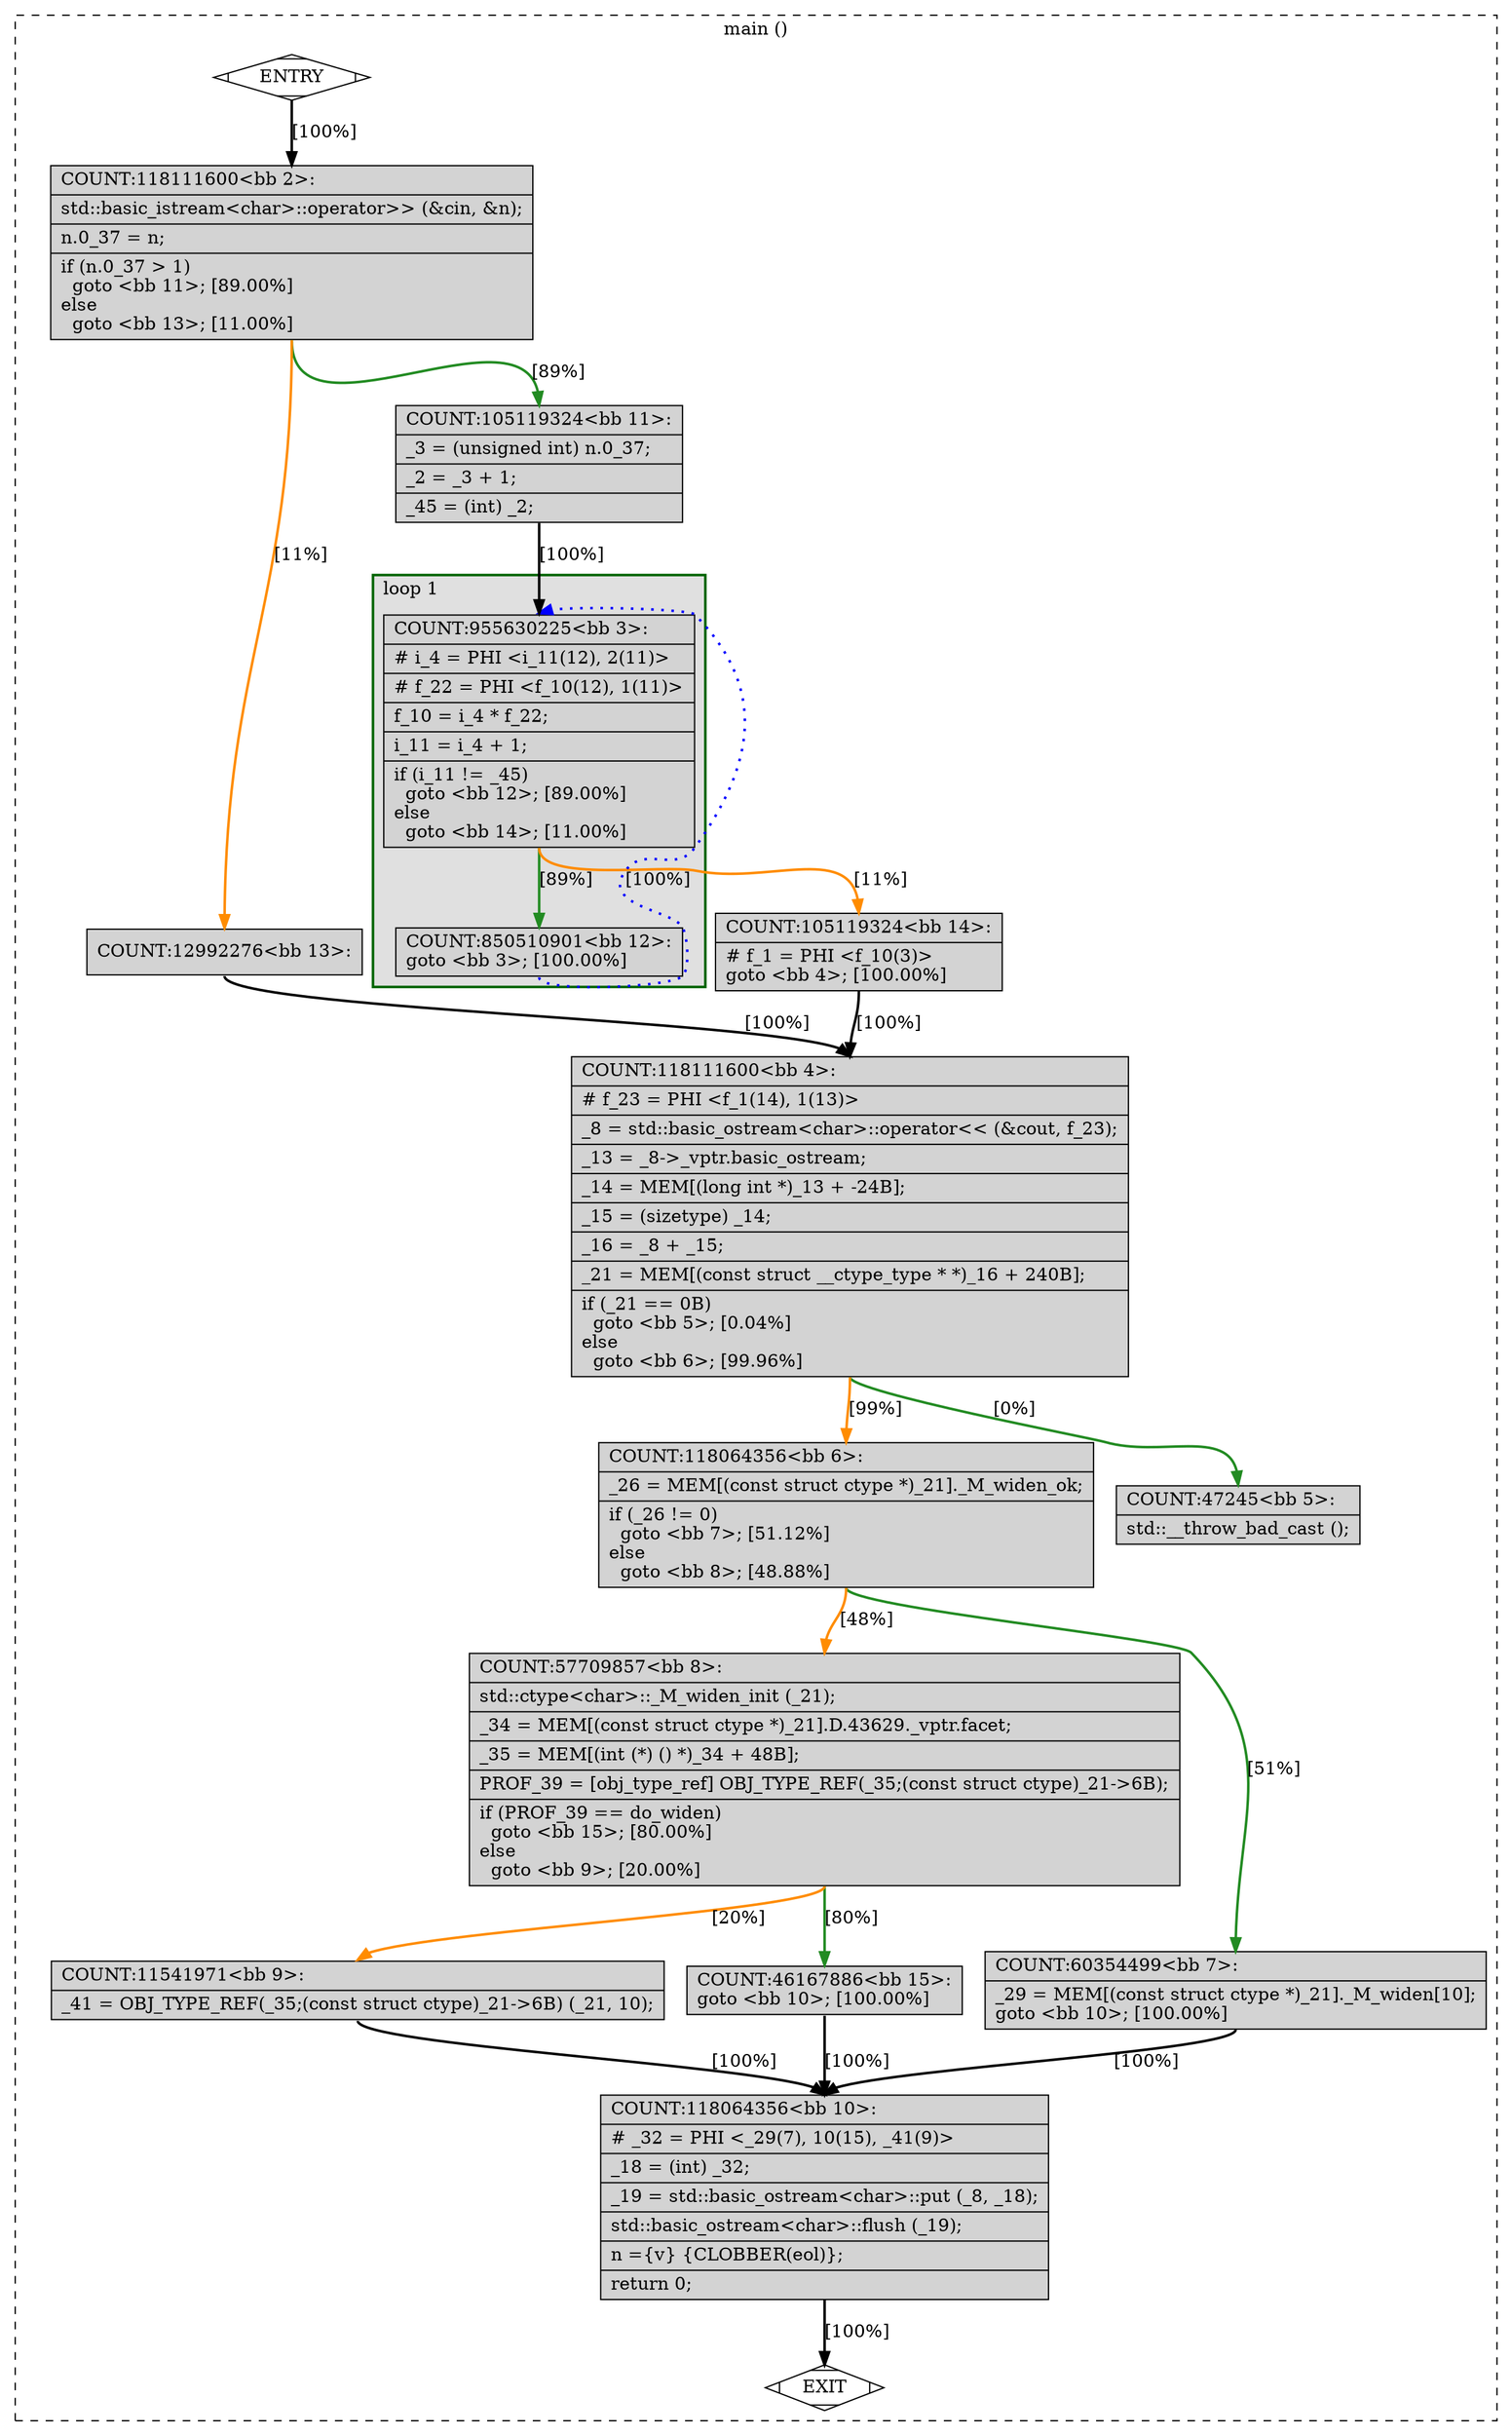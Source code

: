digraph "lab1.cpp.181t.lim4" {
overlap=false;
subgraph "cluster_main" {
	style="dashed";
	color="black";
	label="main ()";
	subgraph cluster_2057_1 {
	style="filled";
	color="darkgreen";
	fillcolor="grey88";
	label="loop 1";
	labeljust=l;
	penwidth=2;
	fn_2057_basic_block_3 [shape=record,style=filled,fillcolor=lightgrey,label="{COUNT:955630225\<bb\ 3\>:\l\
|#\ i_4\ =\ PHI\ \<i_11(12),\ 2(11)\>\l\
|#\ f_22\ =\ PHI\ \<f_10(12),\ 1(11)\>\l\
|f_10\ =\ i_4\ *\ f_22;\l\
|i_11\ =\ i_4\ +\ 1;\l\
|if\ (i_11\ !=\ _45)\l\
\ \ goto\ \<bb\ 12\>;\ [89.00%]\l\
else\l\
\ \ goto\ \<bb\ 14\>;\ [11.00%]\l\
}"];

	fn_2057_basic_block_12 [shape=record,style=filled,fillcolor=lightgrey,label="{COUNT:850510901\<bb\ 12\>:\l\
goto\ \<bb\ 3\>;\ [100.00%]\l\
}"];

	}
	fn_2057_basic_block_0 [shape=Mdiamond,style=filled,fillcolor=white,label="ENTRY"];

	fn_2057_basic_block_1 [shape=Mdiamond,style=filled,fillcolor=white,label="EXIT"];

	fn_2057_basic_block_2 [shape=record,style=filled,fillcolor=lightgrey,label="{COUNT:118111600\<bb\ 2\>:\l\
|std::basic_istream\<char\>::operator\>\>\ (&cin,\ &n);\l\
|n.0_37\ =\ n;\l\
|if\ (n.0_37\ \>\ 1)\l\
\ \ goto\ \<bb\ 11\>;\ [89.00%]\l\
else\l\
\ \ goto\ \<bb\ 13\>;\ [11.00%]\l\
}"];

	fn_2057_basic_block_11 [shape=record,style=filled,fillcolor=lightgrey,label="{COUNT:105119324\<bb\ 11\>:\l\
|_3\ =\ (unsigned\ int)\ n.0_37;\l\
|_2\ =\ _3\ +\ 1;\l\
|_45\ =\ (int)\ _2;\l\
}"];

	fn_2057_basic_block_14 [shape=record,style=filled,fillcolor=lightgrey,label="{COUNT:105119324\<bb\ 14\>:\l\
|#\ f_1\ =\ PHI\ \<f_10(3)\>\l\
goto\ \<bb\ 4\>;\ [100.00%]\l\
}"];

	fn_2057_basic_block_13 [shape=record,style=filled,fillcolor=lightgrey,label="{COUNT:12992276\<bb\ 13\>:\l\
}"];

	fn_2057_basic_block_4 [shape=record,style=filled,fillcolor=lightgrey,label="{COUNT:118111600\<bb\ 4\>:\l\
|#\ f_23\ =\ PHI\ \<f_1(14),\ 1(13)\>\l\
|_8\ =\ std::basic_ostream\<char\>::operator\<\<\ (&cout,\ f_23);\l\
|_13\ =\ _8-\>_vptr.basic_ostream;\l\
|_14\ =\ MEM[(long\ int\ *)_13\ +\ -24B];\l\
|_15\ =\ (sizetype)\ _14;\l\
|_16\ =\ _8\ +\ _15;\l\
|_21\ =\ MEM[(const\ struct\ __ctype_type\ *\ *)_16\ +\ 240B];\l\
|if\ (_21\ ==\ 0B)\l\
\ \ goto\ \<bb\ 5\>;\ [0.04%]\l\
else\l\
\ \ goto\ \<bb\ 6\>;\ [99.96%]\l\
}"];

	fn_2057_basic_block_5 [shape=record,style=filled,fillcolor=lightgrey,label="{COUNT:47245\<bb\ 5\>:\l\
|std::__throw_bad_cast\ ();\l\
}"];

	fn_2057_basic_block_6 [shape=record,style=filled,fillcolor=lightgrey,label="{COUNT:118064356\<bb\ 6\>:\l\
|_26\ =\ MEM[(const\ struct\ ctype\ *)_21]._M_widen_ok;\l\
|if\ (_26\ !=\ 0)\l\
\ \ goto\ \<bb\ 7\>;\ [51.12%]\l\
else\l\
\ \ goto\ \<bb\ 8\>;\ [48.88%]\l\
}"];

	fn_2057_basic_block_7 [shape=record,style=filled,fillcolor=lightgrey,label="{COUNT:60354499\<bb\ 7\>:\l\
|_29\ =\ MEM[(const\ struct\ ctype\ *)_21]._M_widen[10];\l\
goto\ \<bb\ 10\>;\ [100.00%]\l\
}"];

	fn_2057_basic_block_8 [shape=record,style=filled,fillcolor=lightgrey,label="{COUNT:57709857\<bb\ 8\>:\l\
|std::ctype\<char\>::_M_widen_init\ (_21);\l\
|_34\ =\ MEM[(const\ struct\ ctype\ *)_21].D.43629._vptr.facet;\l\
|_35\ =\ MEM[(int\ (*)\ ()\ *)_34\ +\ 48B];\l\
|PROF_39\ =\ [obj_type_ref]\ OBJ_TYPE_REF(_35;(const\ struct\ ctype)_21-\>6B);\l\
|if\ (PROF_39\ ==\ do_widen)\l\
\ \ goto\ \<bb\ 15\>;\ [80.00%]\l\
else\l\
\ \ goto\ \<bb\ 9\>;\ [20.00%]\l\
}"];

	fn_2057_basic_block_15 [shape=record,style=filled,fillcolor=lightgrey,label="{COUNT:46167886\<bb\ 15\>:\l\
goto\ \<bb\ 10\>;\ [100.00%]\l\
}"];

	fn_2057_basic_block_9 [shape=record,style=filled,fillcolor=lightgrey,label="{COUNT:11541971\<bb\ 9\>:\l\
|_41\ =\ OBJ_TYPE_REF(_35;(const\ struct\ ctype)_21-\>6B)\ (_21,\ 10);\l\
}"];

	fn_2057_basic_block_10 [shape=record,style=filled,fillcolor=lightgrey,label="{COUNT:118064356\<bb\ 10\>:\l\
|#\ _32\ =\ PHI\ \<_29(7),\ 10(15),\ _41(9)\>\l\
|_18\ =\ (int)\ _32;\l\
|_19\ =\ std::basic_ostream\<char\>::put\ (_8,\ _18);\l\
|std::basic_ostream\<char\>::flush\ (_19);\l\
|n\ =\{v\}\ \{CLOBBER(eol)\};\l\
|return\ 0;\l\
}"];

	fn_2057_basic_block_0:s -> fn_2057_basic_block_2:n [style="solid,bold",color=black,weight=100,constraint=true,label="[100%]"];
	fn_2057_basic_block_2:s -> fn_2057_basic_block_11:n [style="solid,bold",color=forestgreen,weight=10,constraint=true,label="[89%]"];
	fn_2057_basic_block_2:s -> fn_2057_basic_block_13:n [style="solid,bold",color=darkorange,weight=10,constraint=true,label="[11%]"];
	fn_2057_basic_block_11:s -> fn_2057_basic_block_3:n [style="solid,bold",color=black,weight=100,constraint=true,label="[100%]"];
	fn_2057_basic_block_3:s -> fn_2057_basic_block_12:n [style="solid,bold",color=forestgreen,weight=10,constraint=true,label="[89%]"];
	fn_2057_basic_block_3:s -> fn_2057_basic_block_14:n [style="solid,bold",color=darkorange,weight=10,constraint=true,label="[11%]"];
	fn_2057_basic_block_14:s -> fn_2057_basic_block_4:n [style="solid,bold",color=black,weight=100,constraint=true,label="[100%]"];
	fn_2057_basic_block_12:s -> fn_2057_basic_block_3:n [style="dotted,bold",color=blue,weight=10,constraint=false,label="[100%]"];
	fn_2057_basic_block_13:s -> fn_2057_basic_block_4:n [style="solid,bold",color=black,weight=100,constraint=true,label="[100%]"];
	fn_2057_basic_block_4:s -> fn_2057_basic_block_5:n [style="solid,bold",color=forestgreen,weight=10,constraint=true,label="[0%]"];
	fn_2057_basic_block_4:s -> fn_2057_basic_block_6:n [style="solid,bold",color=darkorange,weight=10,constraint=true,label="[99%]"];
	fn_2057_basic_block_6:s -> fn_2057_basic_block_7:n [style="solid,bold",color=forestgreen,weight=10,constraint=true,label="[51%]"];
	fn_2057_basic_block_6:s -> fn_2057_basic_block_8:n [style="solid,bold",color=darkorange,weight=10,constraint=true,label="[48%]"];
	fn_2057_basic_block_7:s -> fn_2057_basic_block_10:n [style="solid,bold",color=black,weight=100,constraint=true,label="[100%]"];
	fn_2057_basic_block_8:s -> fn_2057_basic_block_15:n [style="solid,bold",color=forestgreen,weight=10,constraint=true,label="[80%]"];
	fn_2057_basic_block_8:s -> fn_2057_basic_block_9:n [style="solid,bold",color=darkorange,weight=10,constraint=true,label="[20%]"];
	fn_2057_basic_block_15:s -> fn_2057_basic_block_10:n [style="solid,bold",color=black,weight=100,constraint=true,label="[100%]"];
	fn_2057_basic_block_9:s -> fn_2057_basic_block_10:n [style="solid,bold",color=black,weight=100,constraint=true,label="[100%]"];
	fn_2057_basic_block_10:s -> fn_2057_basic_block_1:n [style="solid,bold",color=black,weight=10,constraint=true,label="[100%]"];
	fn_2057_basic_block_0:s -> fn_2057_basic_block_1:n [style="invis",constraint=true];
}
}

